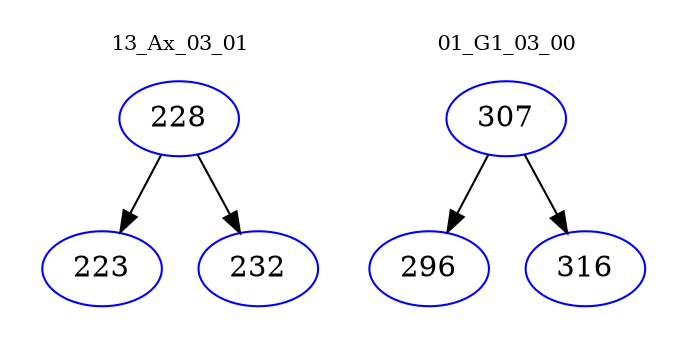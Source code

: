 digraph{
subgraph cluster_0 {
color = white
label = "13_Ax_03_01";
fontsize=10;
T0_228 [label="228", color="blue"]
T0_228 -> T0_223 [color="black"]
T0_223 [label="223", color="blue"]
T0_228 -> T0_232 [color="black"]
T0_232 [label="232", color="blue"]
}
subgraph cluster_1 {
color = white
label = "01_G1_03_00";
fontsize=10;
T1_307 [label="307", color="blue"]
T1_307 -> T1_296 [color="black"]
T1_296 [label="296", color="blue"]
T1_307 -> T1_316 [color="black"]
T1_316 [label="316", color="blue"]
}
}
